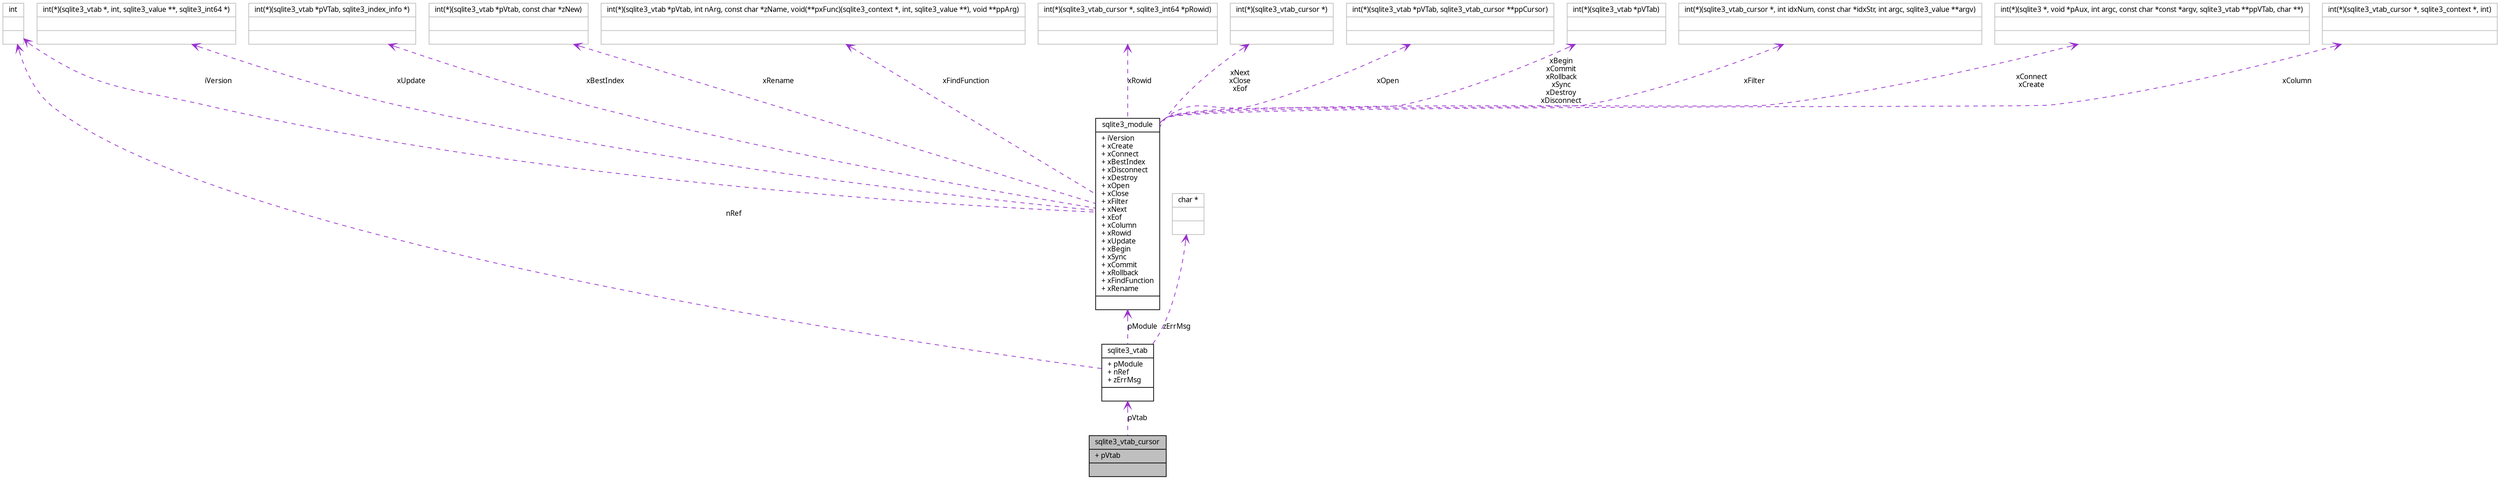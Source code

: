 digraph G
{
  edge [fontname="FreeSans.ttf",fontsize=10,labelfontname="FreeSans.ttf",labelfontsize=10];
  node [fontname="FreeSans.ttf",fontsize=10,shape=record];
  Node1 [label="{sqlite3_vtab_cursor\n|+ pVtab\l|}",height=0.2,width=0.4,color="black", fillcolor="grey75", style="filled" fontcolor="black"];
  Node2 -> Node1 [dir=back,color="darkorchid3",fontsize=10,style="dashed",label="pVtab",arrowtail="open",fontname="FreeSans.ttf"];
  Node2 [label="{sqlite3_vtab\n|+ pModule\l+ nRef\l+ zErrMsg\l|}",height=0.2,width=0.4,color="black", fillcolor="white", style="filled",URL="$structsqlite3__vtab.html"];
  Node3 -> Node2 [dir=back,color="darkorchid3",fontsize=10,style="dashed",label="nRef",arrowtail="open",fontname="FreeSans.ttf"];
  Node3 [label="{int\n||}",height=0.2,width=0.4,color="grey75", fillcolor="white", style="filled"];
  Node4 -> Node2 [dir=back,color="darkorchid3",fontsize=10,style="dashed",label="pModule",arrowtail="open",fontname="FreeSans.ttf"];
  Node4 [label="{sqlite3_module\n|+ iVersion\l+ xCreate\l+ xConnect\l+ xBestIndex\l+ xDisconnect\l+ xDestroy\l+ xOpen\l+ xClose\l+ xFilter\l+ xNext\l+ xEof\l+ xColumn\l+ xRowid\l+ xUpdate\l+ xBegin\l+ xSync\l+ xCommit\l+ xRollback\l+ xFindFunction\l+ xRename\l|}",height=0.2,width=0.4,color="black", fillcolor="white", style="filled",URL="$structsqlite3__module.html"];
  Node5 -> Node4 [dir=back,color="darkorchid3",fontsize=10,style="dashed",label="xUpdate",arrowtail="open",fontname="FreeSans.ttf"];
  Node5 [label="{int(*)(sqlite3_vtab *, int, sqlite3_value **, sqlite3_int64 *)\n||}",height=0.2,width=0.4,color="grey75", fillcolor="white", style="filled"];
  Node6 -> Node4 [dir=back,color="darkorchid3",fontsize=10,style="dashed",label="xBestIndex",arrowtail="open",fontname="FreeSans.ttf"];
  Node6 [label="{int(*)(sqlite3_vtab *pVTab, sqlite3_index_info *)\n||}",height=0.2,width=0.4,color="grey75", fillcolor="white", style="filled"];
  Node7 -> Node4 [dir=back,color="darkorchid3",fontsize=10,style="dashed",label="xRename",arrowtail="open",fontname="FreeSans.ttf"];
  Node7 [label="{int(*)(sqlite3_vtab *pVtab, const char *zNew)\n||}",height=0.2,width=0.4,color="grey75", fillcolor="white", style="filled"];
  Node8 -> Node4 [dir=back,color="darkorchid3",fontsize=10,style="dashed",label="xFindFunction",arrowtail="open",fontname="FreeSans.ttf"];
  Node8 [label="{int(*)(sqlite3_vtab *pVtab, int nArg, const char *zName, void(**pxFunc)(sqlite3_context *, int, sqlite3_value **), void **ppArg)\n||}",height=0.2,width=0.4,color="grey75", fillcolor="white", style="filled"];
  Node9 -> Node4 [dir=back,color="darkorchid3",fontsize=10,style="dashed",label="xRowid",arrowtail="open",fontname="FreeSans.ttf"];
  Node9 [label="{int(*)(sqlite3_vtab_cursor *, sqlite3_int64 *pRowid)\n||}",height=0.2,width=0.4,color="grey75", fillcolor="white", style="filled"];
  Node10 -> Node4 [dir=back,color="darkorchid3",fontsize=10,style="dashed",label="xNext\nxClose\nxEof",arrowtail="open",fontname="FreeSans.ttf"];
  Node10 [label="{int(*)(sqlite3_vtab_cursor *)\n||}",height=0.2,width=0.4,color="grey75", fillcolor="white", style="filled"];
  Node11 -> Node4 [dir=back,color="darkorchid3",fontsize=10,style="dashed",label="xOpen",arrowtail="open",fontname="FreeSans.ttf"];
  Node11 [label="{int(*)(sqlite3_vtab *pVTab, sqlite3_vtab_cursor **ppCursor)\n||}",height=0.2,width=0.4,color="grey75", fillcolor="white", style="filled"];
  Node12 -> Node4 [dir=back,color="darkorchid3",fontsize=10,style="dashed",label="xBegin\nxCommit\nxRollback\nxSync\nxDestroy\nxDisconnect",arrowtail="open",fontname="FreeSans.ttf"];
  Node12 [label="{int(*)(sqlite3_vtab *pVTab)\n||}",height=0.2,width=0.4,color="grey75", fillcolor="white", style="filled"];
  Node13 -> Node4 [dir=back,color="darkorchid3",fontsize=10,style="dashed",label="xFilter",arrowtail="open",fontname="FreeSans.ttf"];
  Node13 [label="{int(*)(sqlite3_vtab_cursor *, int idxNum, const char *idxStr, int argc, sqlite3_value **argv)\n||}",height=0.2,width=0.4,color="grey75", fillcolor="white", style="filled"];
  Node14 -> Node4 [dir=back,color="darkorchid3",fontsize=10,style="dashed",label="xConnect\nxCreate",arrowtail="open",fontname="FreeSans.ttf"];
  Node14 [label="{int(*)(sqlite3 *, void *pAux, int argc, const char *const *argv, sqlite3_vtab **ppVTab, char **)\n||}",height=0.2,width=0.4,color="grey75", fillcolor="white", style="filled"];
  Node15 -> Node4 [dir=back,color="darkorchid3",fontsize=10,style="dashed",label="xColumn",arrowtail="open",fontname="FreeSans.ttf"];
  Node15 [label="{int(*)(sqlite3_vtab_cursor *, sqlite3_context *, int)\n||}",height=0.2,width=0.4,color="grey75", fillcolor="white", style="filled"];
  Node3 -> Node4 [dir=back,color="darkorchid3",fontsize=10,style="dashed",label="iVersion",arrowtail="open",fontname="FreeSans.ttf"];
  Node16 -> Node2 [dir=back,color="darkorchid3",fontsize=10,style="dashed",label="zErrMsg",arrowtail="open",fontname="FreeSans.ttf"];
  Node16 [label="{char *\n||}",height=0.2,width=0.4,color="grey75", fillcolor="white", style="filled"];
}
